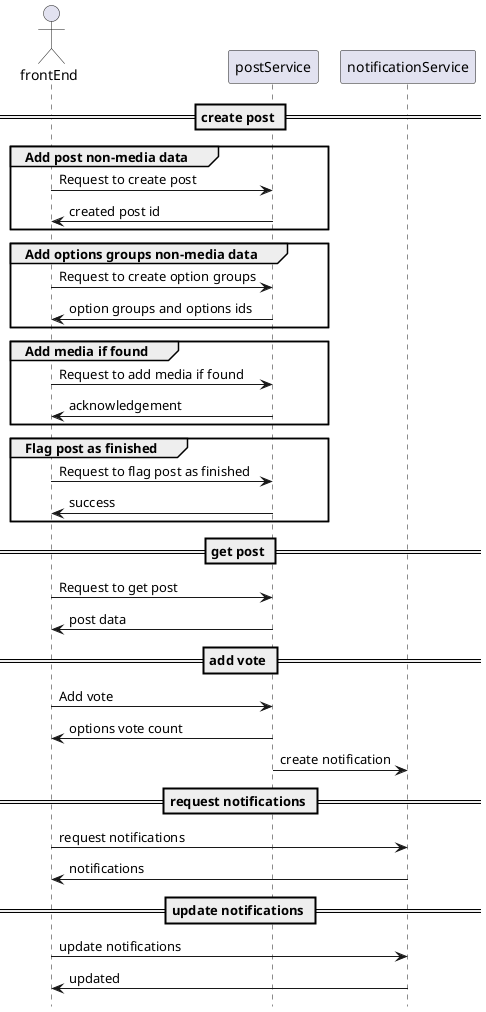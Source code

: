 @startuml general
hide footbox

actor frontEnd

participant postService
participant notificationService

== create post ==
group Add post non-media data
  frontEnd -> postService: Request to create post
  postService -> frontEnd: created post id
end
group Add options groups non-media data
  frontEnd -> postService: Request to create option groups
  postService -> frontEnd: option groups and options ids
end
group Add media if found
  frontEnd -> postService: Request to add media if found
  postService -> frontEnd: acknowledgement
end
group Flag post as finished
  frontEnd -> postService: Request to flag post as finished
  postService -> frontEnd: success
end

== get post ==
frontEnd -> postService : Request to get post
postService -> frontEnd : post data

== add vote ==
frontEnd -> postService : Add vote
postService -> frontEnd : options vote count
postService -> notificationService : create notification

== request notifications ==
frontEnd -> notificationService : request notifications
notificationService -> frontEnd : notifications

== update notifications ==
frontEnd -> notificationService : update notifications
notificationService -> frontEnd : updated

@enduml